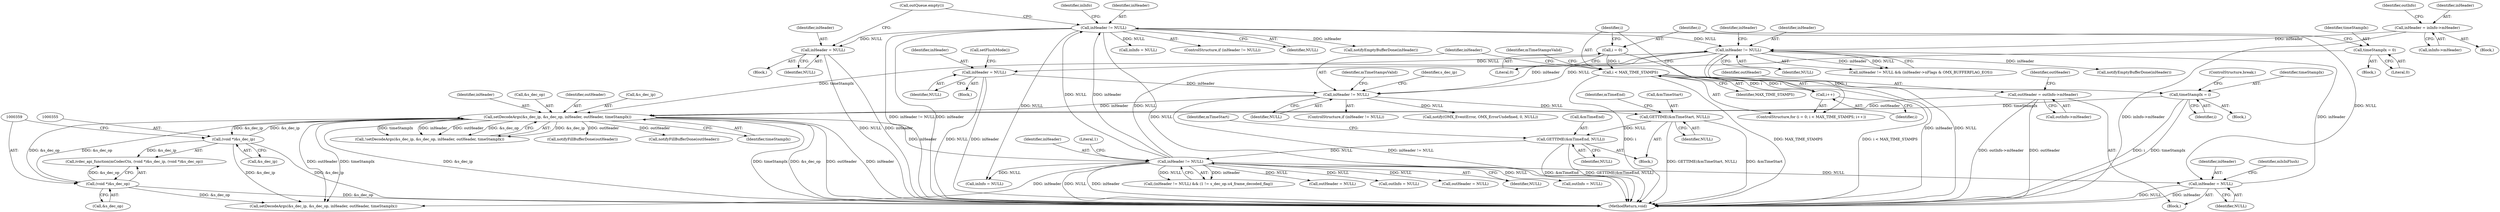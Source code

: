 digraph "0_Android_918eeaa29d99d257282fafec931b4bda0e3bae12_3@pointer" {
"1000686" [label="(Call,inHeader = NULL)"];
"1000670" [label="(Call,inHeader != NULL)"];
"1000408" [label="(Call,inHeader != NULL)"];
"1000301" [label="(Call,setDecodeArgs(&s_dec_ip, &s_dec_op, inHeader, outHeader, timeStampIx))"];
"1000354" [label="(Call,(void *)&s_dec_ip)"];
"1000358" [label="(Call,(void *)&s_dec_op)"];
"1000276" [label="(Call,inHeader != NULL)"];
"1000225" [label="(Call,inHeader = NULL)"];
"1000197" [label="(Call,inHeader != NULL)"];
"1000163" [label="(Call,inHeader = inInfo->mHeader)"];
"1000148" [label="(Call,inHeader = NULL)"];
"1000175" [label="(Call,outHeader = outInfo->mHeader)"];
"1000252" [label="(Call,timeStampIx = 0)"];
"1000271" [label="(Call,timeStampIx = i)"];
"1000259" [label="(Call,i < MAX_TIME_STAMPS)"];
"1000262" [label="(Call,i++)"];
"1000256" [label="(Call,i = 0)"];
"1000380" [label="(Call,GETTIME(&mTimeEnd, NULL))"];
"1000341" [label="(Call,GETTIME(&mTimeStart, NULL))"];
"1000227" [label="(Identifier,NULL)"];
"1000177" [label="(Call,outInfo->mHeader)"];
"1000660" [label="(Call,outInfo = NULL)"];
"1000385" [label="(Identifier,mTimeStart)"];
"1000226" [label="(Identifier,inHeader)"];
"1000275" [label="(ControlStructure,if (inHeader != NULL))"];
"1000277" [label="(Identifier,inHeader)"];
"1000252" [label="(Call,timeStampIx = 0)"];
"1000663" [label="(Call,notifyFillBufferDone(outHeader))"];
"1000257" [label="(Identifier,i)"];
"1000630" [label="(Call,notifyFillBufferDone(outHeader))"];
"1000250" [label="(Block,)"];
"1000272" [label="(Identifier,timeStampIx)"];
"1000689" [label="(MethodReturn,void)"];
"1000302" [label="(Call,&s_dec_ip)"];
"1000301" [label="(Call,setDecodeArgs(&s_dec_ip, &s_dec_op, inHeader, outHeader, timeStampIx))"];
"1000676" [label="(Identifier,inInfo)"];
"1000139" [label="(Block,)"];
"1000260" [label="(Identifier,i)"];
"1000175" [label="(Call,outHeader = outInfo->mHeader)"];
"1000312" [label="(Call,notify(OMX_EventError, OMX_ErrorUndefined, 0, NULL))"];
"1000268" [label="(Identifier,mTimeStampsValid)"];
"1000225" [label="(Call,inHeader = NULL)"];
"1000308" [label="(Identifier,timeStampIx)"];
"1000172" [label="(Identifier,outInfo)"];
"1000270" [label="(Block,)"];
"1000199" [label="(Identifier,NULL)"];
"1000165" [label="(Call,inInfo->mHeader)"];
"1000258" [label="(Literal,0)"];
"1000681" [label="(Call,inInfo = NULL)"];
"1000669" [label="(ControlStructure,if (inHeader != NULL))"];
"1000671" [label="(Identifier,inHeader)"];
"1000253" [label="(Identifier,timeStampIx)"];
"1000632" [label="(Call,outHeader = NULL)"];
"1000381" [label="(Call,&mTimeEnd)"];
"1000198" [label="(Identifier,inHeader)"];
"1000261" [label="(Identifier,MAX_TIME_STAMPS)"];
"1000138" [label="(Call,outQueue.empty())"];
"1000341" [label="(Call,GETTIME(&mTimeStart, NULL))"];
"1000410" [label="(Identifier,NULL)"];
"1000259" [label="(Call,i < MAX_TIME_STAMPS)"];
"1000672" [label="(Identifier,NULL)"];
"1000306" [label="(Identifier,inHeader)"];
"1000352" [label="(Call,ivdec_api_function(mCodecCtx, (void *)&s_dec_ip, (void *)&s_dec_op))"];
"1000282" [label="(Identifier,mTimeStampsValid)"];
"1000148" [label="(Call,inHeader = NULL)"];
"1000228" [label="(Call,setFlushMode())"];
"1000153" [label="(Identifier,mIsInFlush)"];
"1000300" [label="(Call,!setDecodeArgs(&s_dec_ip, &s_dec_op, inHeader, outHeader, timeStampIx))"];
"1000303" [label="(Identifier,s_dec_ip)"];
"1000412" [label="(Literal,1)"];
"1000263" [label="(Identifier,i)"];
"1000409" [label="(Identifier,inHeader)"];
"1000254" [label="(Literal,0)"];
"1000627" [label="(Call,outInfo = NULL)"];
"1000383" [label="(Identifier,NULL)"];
"1000342" [label="(Call,&mTimeStart)"];
"1000380" [label="(Call,GETTIME(&mTimeEnd, NULL))"];
"1000447" [label="(Call,setDecodeArgs(&s_dec_ip, &s_dec_op, inHeader, outHeader, timeStampIx))"];
"1000292" [label="(Block,)"];
"1000344" [label="(Identifier,NULL)"];
"1000197" [label="(Call,inHeader != NULL)"];
"1000687" [label="(Identifier,inHeader)"];
"1000176" [label="(Identifier,outHeader)"];
"1000407" [label="(Call,(inHeader != NULL) && (1 != s_dec_op.u4_frame_decoded_flag))"];
"1000158" [label="(Block,)"];
"1000196" [label="(Call,inHeader != NULL && (inHeader->nFlags & OMX_BUFFERFLAG_EOS))"];
"1000346" [label="(Identifier,mTimeEnd)"];
"1000271" [label="(Call,timeStampIx = i)"];
"1000163" [label="(Call,inHeader = inInfo->mHeader)"];
"1000149" [label="(Identifier,inHeader)"];
"1000223" [label="(Call,notifyEmptyBufferDone(inHeader))"];
"1000304" [label="(Call,&s_dec_op)"];
"1000665" [label="(Call,outHeader = NULL)"];
"1000684" [label="(Call,notifyEmptyBufferDone(inHeader))"];
"1000276" [label="(Call,inHeader != NULL)"];
"1000262" [label="(Call,i++)"];
"1000255" [label="(ControlStructure,for (i = 0; i < MAX_TIME_STAMPS; i++))"];
"1000670" [label="(Call,inHeader != NULL)"];
"1000150" [label="(Identifier,NULL)"];
"1000354" [label="(Call,(void *)&s_dec_ip)"];
"1000164" [label="(Identifier,inHeader)"];
"1000182" [label="(Identifier,outHeader)"];
"1000686" [label="(Call,inHeader = NULL)"];
"1000256" [label="(Call,i = 0)"];
"1000145" [label="(Call,inInfo = NULL)"];
"1000408" [label="(Call,inHeader != NULL)"];
"1000273" [label="(Identifier,i)"];
"1000356" [label="(Call,&s_dec_ip)"];
"1000358" [label="(Call,(void *)&s_dec_op)"];
"1000215" [label="(Block,)"];
"1000360" [label="(Call,&s_dec_op)"];
"1000673" [label="(Block,)"];
"1000278" [label="(Identifier,NULL)"];
"1000307" [label="(Identifier,outHeader)"];
"1000688" [label="(Identifier,NULL)"];
"1000202" [label="(Identifier,inHeader)"];
"1000274" [label="(ControlStructure,break;)"];
"1000686" -> "1000673"  [label="AST: "];
"1000686" -> "1000688"  [label="CFG: "];
"1000687" -> "1000686"  [label="AST: "];
"1000688" -> "1000686"  [label="AST: "];
"1000138" -> "1000686"  [label="CFG: "];
"1000686" -> "1000689"  [label="DDG: inHeader"];
"1000686" -> "1000689"  [label="DDG: NULL"];
"1000670" -> "1000686"  [label="DDG: NULL"];
"1000670" -> "1000669"  [label="AST: "];
"1000670" -> "1000672"  [label="CFG: "];
"1000671" -> "1000670"  [label="AST: "];
"1000672" -> "1000670"  [label="AST: "];
"1000138" -> "1000670"  [label="CFG: "];
"1000676" -> "1000670"  [label="CFG: "];
"1000670" -> "1000689"  [label="DDG: NULL"];
"1000670" -> "1000689"  [label="DDG: inHeader != NULL"];
"1000670" -> "1000689"  [label="DDG: inHeader"];
"1000670" -> "1000145"  [label="DDG: NULL"];
"1000670" -> "1000148"  [label="DDG: NULL"];
"1000670" -> "1000197"  [label="DDG: NULL"];
"1000408" -> "1000670"  [label="DDG: inHeader"];
"1000408" -> "1000670"  [label="DDG: NULL"];
"1000670" -> "1000681"  [label="DDG: NULL"];
"1000670" -> "1000684"  [label="DDG: inHeader"];
"1000408" -> "1000407"  [label="AST: "];
"1000408" -> "1000410"  [label="CFG: "];
"1000409" -> "1000408"  [label="AST: "];
"1000410" -> "1000408"  [label="AST: "];
"1000412" -> "1000408"  [label="CFG: "];
"1000407" -> "1000408"  [label="CFG: "];
"1000408" -> "1000689"  [label="DDG: inHeader"];
"1000408" -> "1000689"  [label="DDG: NULL"];
"1000408" -> "1000145"  [label="DDG: NULL"];
"1000408" -> "1000148"  [label="DDG: NULL"];
"1000408" -> "1000197"  [label="DDG: NULL"];
"1000408" -> "1000407"  [label="DDG: inHeader"];
"1000408" -> "1000407"  [label="DDG: NULL"];
"1000301" -> "1000408"  [label="DDG: inHeader"];
"1000380" -> "1000408"  [label="DDG: NULL"];
"1000408" -> "1000447"  [label="DDG: inHeader"];
"1000408" -> "1000627"  [label="DDG: NULL"];
"1000408" -> "1000632"  [label="DDG: NULL"];
"1000408" -> "1000660"  [label="DDG: NULL"];
"1000408" -> "1000665"  [label="DDG: NULL"];
"1000301" -> "1000300"  [label="AST: "];
"1000301" -> "1000308"  [label="CFG: "];
"1000302" -> "1000301"  [label="AST: "];
"1000304" -> "1000301"  [label="AST: "];
"1000306" -> "1000301"  [label="AST: "];
"1000307" -> "1000301"  [label="AST: "];
"1000308" -> "1000301"  [label="AST: "];
"1000300" -> "1000301"  [label="CFG: "];
"1000301" -> "1000689"  [label="DDG: &s_dec_op"];
"1000301" -> "1000689"  [label="DDG: outHeader"];
"1000301" -> "1000689"  [label="DDG: inHeader"];
"1000301" -> "1000689"  [label="DDG: &s_dec_ip"];
"1000301" -> "1000689"  [label="DDG: timeStampIx"];
"1000301" -> "1000300"  [label="DDG: &s_dec_ip"];
"1000301" -> "1000300"  [label="DDG: timeStampIx"];
"1000301" -> "1000300"  [label="DDG: inHeader"];
"1000301" -> "1000300"  [label="DDG: outHeader"];
"1000301" -> "1000300"  [label="DDG: &s_dec_op"];
"1000354" -> "1000301"  [label="DDG: &s_dec_ip"];
"1000358" -> "1000301"  [label="DDG: &s_dec_op"];
"1000276" -> "1000301"  [label="DDG: inHeader"];
"1000175" -> "1000301"  [label="DDG: outHeader"];
"1000252" -> "1000301"  [label="DDG: timeStampIx"];
"1000271" -> "1000301"  [label="DDG: timeStampIx"];
"1000301" -> "1000354"  [label="DDG: &s_dec_ip"];
"1000301" -> "1000358"  [label="DDG: &s_dec_op"];
"1000301" -> "1000447"  [label="DDG: outHeader"];
"1000301" -> "1000447"  [label="DDG: timeStampIx"];
"1000301" -> "1000630"  [label="DDG: outHeader"];
"1000301" -> "1000663"  [label="DDG: outHeader"];
"1000354" -> "1000352"  [label="AST: "];
"1000354" -> "1000356"  [label="CFG: "];
"1000355" -> "1000354"  [label="AST: "];
"1000356" -> "1000354"  [label="AST: "];
"1000359" -> "1000354"  [label="CFG: "];
"1000354" -> "1000689"  [label="DDG: &s_dec_ip"];
"1000354" -> "1000352"  [label="DDG: &s_dec_ip"];
"1000354" -> "1000447"  [label="DDG: &s_dec_ip"];
"1000358" -> "1000352"  [label="AST: "];
"1000358" -> "1000360"  [label="CFG: "];
"1000359" -> "1000358"  [label="AST: "];
"1000360" -> "1000358"  [label="AST: "];
"1000352" -> "1000358"  [label="CFG: "];
"1000358" -> "1000689"  [label="DDG: &s_dec_op"];
"1000358" -> "1000352"  [label="DDG: &s_dec_op"];
"1000358" -> "1000447"  [label="DDG: &s_dec_op"];
"1000276" -> "1000275"  [label="AST: "];
"1000276" -> "1000278"  [label="CFG: "];
"1000277" -> "1000276"  [label="AST: "];
"1000278" -> "1000276"  [label="AST: "];
"1000282" -> "1000276"  [label="CFG: "];
"1000303" -> "1000276"  [label="CFG: "];
"1000276" -> "1000689"  [label="DDG: inHeader != NULL"];
"1000225" -> "1000276"  [label="DDG: inHeader"];
"1000197" -> "1000276"  [label="DDG: inHeader"];
"1000197" -> "1000276"  [label="DDG: NULL"];
"1000276" -> "1000312"  [label="DDG: NULL"];
"1000276" -> "1000341"  [label="DDG: NULL"];
"1000225" -> "1000215"  [label="AST: "];
"1000225" -> "1000227"  [label="CFG: "];
"1000226" -> "1000225"  [label="AST: "];
"1000227" -> "1000225"  [label="AST: "];
"1000228" -> "1000225"  [label="CFG: "];
"1000225" -> "1000689"  [label="DDG: NULL"];
"1000225" -> "1000689"  [label="DDG: inHeader"];
"1000197" -> "1000225"  [label="DDG: NULL"];
"1000197" -> "1000196"  [label="AST: "];
"1000197" -> "1000199"  [label="CFG: "];
"1000198" -> "1000197"  [label="AST: "];
"1000199" -> "1000197"  [label="AST: "];
"1000202" -> "1000197"  [label="CFG: "];
"1000196" -> "1000197"  [label="CFG: "];
"1000197" -> "1000689"  [label="DDG: NULL"];
"1000197" -> "1000689"  [label="DDG: inHeader"];
"1000197" -> "1000196"  [label="DDG: inHeader"];
"1000197" -> "1000196"  [label="DDG: NULL"];
"1000163" -> "1000197"  [label="DDG: inHeader"];
"1000148" -> "1000197"  [label="DDG: inHeader"];
"1000197" -> "1000223"  [label="DDG: inHeader"];
"1000163" -> "1000158"  [label="AST: "];
"1000163" -> "1000165"  [label="CFG: "];
"1000164" -> "1000163"  [label="AST: "];
"1000165" -> "1000163"  [label="AST: "];
"1000172" -> "1000163"  [label="CFG: "];
"1000163" -> "1000689"  [label="DDG: inInfo->mHeader"];
"1000148" -> "1000139"  [label="AST: "];
"1000148" -> "1000150"  [label="CFG: "];
"1000149" -> "1000148"  [label="AST: "];
"1000150" -> "1000148"  [label="AST: "];
"1000153" -> "1000148"  [label="CFG: "];
"1000148" -> "1000689"  [label="DDG: inHeader"];
"1000148" -> "1000689"  [label="DDG: NULL"];
"1000175" -> "1000139"  [label="AST: "];
"1000175" -> "1000177"  [label="CFG: "];
"1000176" -> "1000175"  [label="AST: "];
"1000177" -> "1000175"  [label="AST: "];
"1000182" -> "1000175"  [label="CFG: "];
"1000175" -> "1000689"  [label="DDG: outHeader"];
"1000175" -> "1000689"  [label="DDG: outInfo->mHeader"];
"1000252" -> "1000250"  [label="AST: "];
"1000252" -> "1000254"  [label="CFG: "];
"1000253" -> "1000252"  [label="AST: "];
"1000254" -> "1000252"  [label="AST: "];
"1000257" -> "1000252"  [label="CFG: "];
"1000271" -> "1000270"  [label="AST: "];
"1000271" -> "1000273"  [label="CFG: "];
"1000272" -> "1000271"  [label="AST: "];
"1000273" -> "1000271"  [label="AST: "];
"1000274" -> "1000271"  [label="CFG: "];
"1000271" -> "1000689"  [label="DDG: i"];
"1000271" -> "1000689"  [label="DDG: timeStampIx"];
"1000259" -> "1000271"  [label="DDG: i"];
"1000259" -> "1000255"  [label="AST: "];
"1000259" -> "1000261"  [label="CFG: "];
"1000260" -> "1000259"  [label="AST: "];
"1000261" -> "1000259"  [label="AST: "];
"1000268" -> "1000259"  [label="CFG: "];
"1000277" -> "1000259"  [label="CFG: "];
"1000259" -> "1000689"  [label="DDG: i < MAX_TIME_STAMPS"];
"1000259" -> "1000689"  [label="DDG: i"];
"1000259" -> "1000689"  [label="DDG: MAX_TIME_STAMPS"];
"1000262" -> "1000259"  [label="DDG: i"];
"1000256" -> "1000259"  [label="DDG: i"];
"1000259" -> "1000262"  [label="DDG: i"];
"1000262" -> "1000255"  [label="AST: "];
"1000262" -> "1000263"  [label="CFG: "];
"1000263" -> "1000262"  [label="AST: "];
"1000260" -> "1000262"  [label="CFG: "];
"1000256" -> "1000255"  [label="AST: "];
"1000256" -> "1000258"  [label="CFG: "];
"1000257" -> "1000256"  [label="AST: "];
"1000258" -> "1000256"  [label="AST: "];
"1000260" -> "1000256"  [label="CFG: "];
"1000380" -> "1000292"  [label="AST: "];
"1000380" -> "1000383"  [label="CFG: "];
"1000381" -> "1000380"  [label="AST: "];
"1000383" -> "1000380"  [label="AST: "];
"1000385" -> "1000380"  [label="CFG: "];
"1000380" -> "1000689"  [label="DDG: GETTIME(&mTimeEnd, NULL)"];
"1000380" -> "1000689"  [label="DDG: &mTimeEnd"];
"1000341" -> "1000380"  [label="DDG: NULL"];
"1000341" -> "1000292"  [label="AST: "];
"1000341" -> "1000344"  [label="CFG: "];
"1000342" -> "1000341"  [label="AST: "];
"1000344" -> "1000341"  [label="AST: "];
"1000346" -> "1000341"  [label="CFG: "];
"1000341" -> "1000689"  [label="DDG: &mTimeStart"];
"1000341" -> "1000689"  [label="DDG: GETTIME(&mTimeStart, NULL)"];
}
